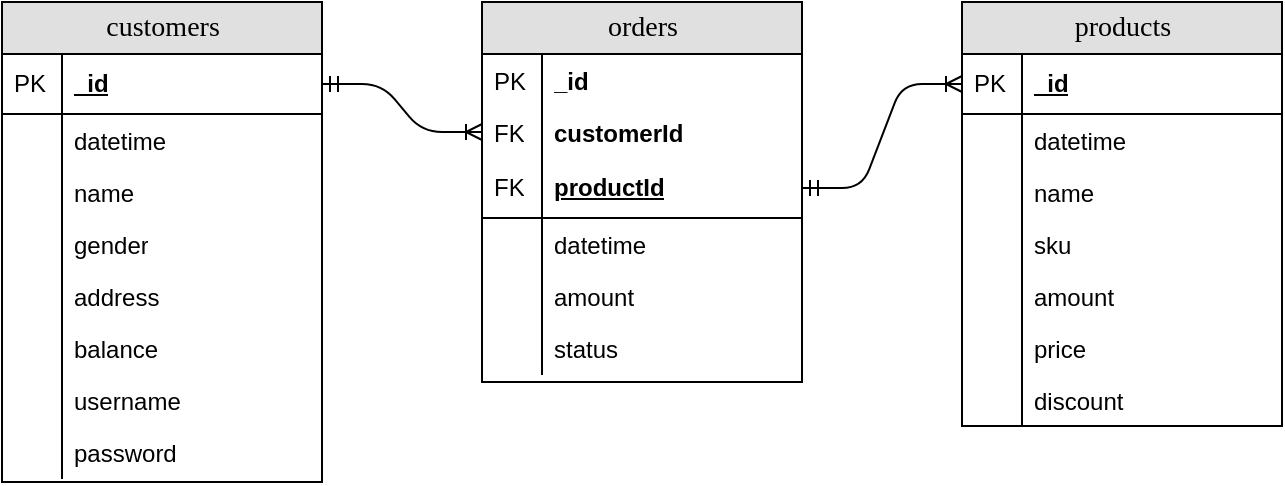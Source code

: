 <mxfile version="13.5.1" type="device"><diagram name="Page-1" id="e56a1550-8fbb-45ad-956c-1786394a9013"><mxGraphModel dx="1278" dy="1349" grid="1" gridSize="10" guides="1" tooltips="1" connect="1" arrows="1" fold="1" page="1" pageScale="1" pageWidth="1100" pageHeight="850" background="#ffffff" math="0" shadow="0"><root><mxCell id="0"/><mxCell id="1" parent="0"/><mxCell id="zlkAvjvAbaSsv1I22lZ6-80" value="" style="group" parent="1" vertex="1" connectable="0"><mxGeometry x="40" y="-800" width="640" height="240" as="geometry"/></mxCell><mxCell id="zlkAvjvAbaSsv1I22lZ6-20" value="" style="group" parent="zlkAvjvAbaSsv1I22lZ6-80" vertex="1" connectable="0"><mxGeometry width="160" height="240" as="geometry"/></mxCell><mxCell id="zlkAvjvAbaSsv1I22lZ6-1" value="customers" style="swimlane;html=1;fontStyle=0;childLayout=stackLayout;horizontal=1;startSize=26;fillColor=#e0e0e0;horizontalStack=0;resizeParent=1;resizeLast=0;collapsible=1;marginBottom=0;swimlaneFillColor=#ffffff;align=center;rounded=0;shadow=0;comic=0;labelBackgroundColor=none;strokeWidth=1;fontFamily=Verdana;fontSize=14" parent="zlkAvjvAbaSsv1I22lZ6-20" vertex="1"><mxGeometry width="160" height="240" as="geometry"/></mxCell><mxCell id="2e49270ec7c68f3f-9" value="_id" style="shape=partialRectangle;top=0;left=0;right=0;bottom=1;html=1;align=left;verticalAlign=middle;fillColor=none;spacingLeft=34;spacingRight=4;whiteSpace=wrap;overflow=hidden;rotatable=0;points=[[0,0.5],[1,0.5]];portConstraint=eastwest;dropTarget=0;fontStyle=5;" parent="zlkAvjvAbaSsv1I22lZ6-1" vertex="1"><mxGeometry y="26" width="160" height="30" as="geometry"/></mxCell><mxCell id="2e49270ec7c68f3f-10" value="PK" style="shape=partialRectangle;top=0;left=0;bottom=0;html=1;fillColor=none;align=left;verticalAlign=middle;spacingLeft=4;spacingRight=4;whiteSpace=wrap;overflow=hidden;rotatable=0;points=[];portConstraint=eastwest;part=1;" parent="2e49270ec7c68f3f-9" vertex="1" connectable="0"><mxGeometry width="30" height="30" as="geometry"/></mxCell><mxCell id="2e49270ec7c68f3f-13" value="datetime" style="shape=partialRectangle;top=0;left=0;right=0;bottom=0;html=1;align=left;verticalAlign=top;fillColor=none;spacingLeft=34;spacingRight=4;whiteSpace=wrap;overflow=hidden;rotatable=0;points=[[0,0.5],[1,0.5]];portConstraint=eastwest;dropTarget=0;" parent="zlkAvjvAbaSsv1I22lZ6-1" vertex="1"><mxGeometry y="56" width="160" height="26" as="geometry"/></mxCell><mxCell id="2e49270ec7c68f3f-14" value="" style="shape=partialRectangle;top=0;left=0;bottom=0;html=1;fillColor=none;align=left;verticalAlign=top;spacingLeft=4;spacingRight=4;whiteSpace=wrap;overflow=hidden;rotatable=0;points=[];portConstraint=eastwest;part=1;" parent="2e49270ec7c68f3f-13" vertex="1" connectable="0"><mxGeometry width="30" height="26" as="geometry"/></mxCell><mxCell id="zlkAvjvAbaSsv1I22lZ6-8" value="name" style="shape=partialRectangle;top=0;left=0;right=0;bottom=0;html=1;align=left;verticalAlign=top;fillColor=none;spacingLeft=34;spacingRight=4;whiteSpace=wrap;overflow=hidden;rotatable=0;points=[[0,0.5],[1,0.5]];portConstraint=eastwest;dropTarget=0;" parent="zlkAvjvAbaSsv1I22lZ6-1" vertex="1"><mxGeometry y="82" width="160" height="26" as="geometry"/></mxCell><mxCell id="zlkAvjvAbaSsv1I22lZ6-9" value="" style="shape=partialRectangle;top=0;left=0;bottom=0;html=1;fillColor=none;align=left;verticalAlign=top;spacingLeft=4;spacingRight=4;whiteSpace=wrap;overflow=hidden;rotatable=0;points=[];portConstraint=eastwest;part=1;" parent="zlkAvjvAbaSsv1I22lZ6-8" vertex="1" connectable="0"><mxGeometry width="30" height="26" as="geometry"/></mxCell><mxCell id="zlkAvjvAbaSsv1I22lZ6-10" value="gender" style="shape=partialRectangle;top=0;left=0;right=0;bottom=0;html=1;align=left;verticalAlign=top;fillColor=none;spacingLeft=34;spacingRight=4;whiteSpace=wrap;overflow=hidden;rotatable=0;points=[[0,0.5],[1,0.5]];portConstraint=eastwest;dropTarget=0;" parent="zlkAvjvAbaSsv1I22lZ6-1" vertex="1"><mxGeometry y="108" width="160" height="26" as="geometry"/></mxCell><mxCell id="zlkAvjvAbaSsv1I22lZ6-11" value="" style="shape=partialRectangle;top=0;left=0;bottom=0;html=1;fillColor=none;align=left;verticalAlign=top;spacingLeft=4;spacingRight=4;whiteSpace=wrap;overflow=hidden;rotatable=0;points=[];portConstraint=eastwest;part=1;" parent="zlkAvjvAbaSsv1I22lZ6-10" vertex="1" connectable="0"><mxGeometry width="30" height="26" as="geometry"/></mxCell><mxCell id="zlkAvjvAbaSsv1I22lZ6-12" value="address&lt;span style=&quot;color: rgba(0 , 0 , 0 , 0) ; font-family: monospace ; font-size: 0px ; white-space: nowrap&quot;&gt;%3CmxGraphModel%3E%3Croot%3E%3CmxCell%20id%3D%220%22%2F%3E%3CmxCell%20id%3D%221%22%20parent%3D%220%22%2F%3E%3CmxCell%20id%3D%222%22%20value%3D%22name%22%20style%3D%22shape%3DpartialRectangle%3Btop%3D0%3Bleft%3D0%3Bright%3D0%3Bbottom%3D0%3Bhtml%3D1%3Balign%3Dleft%3BverticalAlign%3Dtop%3BfillColor%3Dnone%3BspacingLeft%3D34%3BspacingRight%3D4%3BwhiteSpace%3Dwrap%3Boverflow%3Dhidden%3Brotatable%3D0%3Bpoints%3D%5B%5B0%2C0.5%5D%2C%5B1%2C0.5%5D%5D%3BportConstraint%3Deastwest%3BdropTarget%3D0%3B%22%20vertex%3D%221%22%20parent%3D%221%22%3E%3CmxGeometry%20x%3D%2230%22%20y%3D%2262%22%20width%3D%22160%22%20height%3D%2226%22%20as%3D%22geometry%22%2F%3E%3C%2FmxCell%3E%3CmxCell%20id%3D%223%22%20value%3D%22%22%20style%3D%22shape%3DpartialRectangle%3Btop%3D0%3Bleft%3D0%3Bbottom%3D0%3Bhtml%3D1%3BfillColor%3Dnone%3Balign%3Dleft%3BverticalAlign%3Dtop%3BspacingLeft%3D4%3BspacingRight%3D4%3BwhiteSpace%3Dwrap%3Boverflow%3Dhidden%3Brotatable%3D0%3Bpoints%3D%5B%5D%3BportConstraint%3Deastwest%3Bpart%3D1%3B%22%20vertex%3D%221%22%20connectable%3D%220%22%20parent%3D%222%22%3E%3CmxGeometry%20width%3D%2230%22%20height%3D%2226%22%20as%3D%22geometry%22%2F%3E%3C%2FmxCell%3E%3C%2Froot%3E%3C%2FmxGraphModel%3E&lt;/span&gt;" style="shape=partialRectangle;top=0;left=0;right=0;bottom=0;html=1;align=left;verticalAlign=top;fillColor=none;spacingLeft=34;spacingRight=4;whiteSpace=wrap;overflow=hidden;rotatable=0;points=[[0,0.5],[1,0.5]];portConstraint=eastwest;dropTarget=0;" parent="zlkAvjvAbaSsv1I22lZ6-1" vertex="1"><mxGeometry y="134" width="160" height="26" as="geometry"/></mxCell><mxCell id="zlkAvjvAbaSsv1I22lZ6-13" value="" style="shape=partialRectangle;top=0;left=0;bottom=0;html=1;fillColor=none;align=left;verticalAlign=top;spacingLeft=4;spacingRight=4;whiteSpace=wrap;overflow=hidden;rotatable=0;points=[];portConstraint=eastwest;part=1;" parent="zlkAvjvAbaSsv1I22lZ6-12" vertex="1" connectable="0"><mxGeometry width="30" height="26" as="geometry"/></mxCell><mxCell id="zlkAvjvAbaSsv1I22lZ6-14" value="balance" style="shape=partialRectangle;top=0;left=0;right=0;bottom=0;html=1;align=left;verticalAlign=top;fillColor=none;spacingLeft=34;spacingRight=4;whiteSpace=wrap;overflow=hidden;rotatable=0;points=[[0,0.5],[1,0.5]];portConstraint=eastwest;dropTarget=0;" parent="zlkAvjvAbaSsv1I22lZ6-1" vertex="1"><mxGeometry y="160" width="160" height="26" as="geometry"/></mxCell><mxCell id="zlkAvjvAbaSsv1I22lZ6-15" value="" style="shape=partialRectangle;top=0;left=0;bottom=0;html=1;fillColor=none;align=left;verticalAlign=top;spacingLeft=4;spacingRight=4;whiteSpace=wrap;overflow=hidden;rotatable=0;points=[];portConstraint=eastwest;part=1;" parent="zlkAvjvAbaSsv1I22lZ6-14" vertex="1" connectable="0"><mxGeometry width="30" height="26" as="geometry"/></mxCell><mxCell id="zlkAvjvAbaSsv1I22lZ6-16" value="username" style="shape=partialRectangle;top=0;left=0;right=0;bottom=0;html=1;align=left;verticalAlign=top;fillColor=none;spacingLeft=34;spacingRight=4;whiteSpace=wrap;overflow=hidden;rotatable=0;points=[[0,0.5],[1,0.5]];portConstraint=eastwest;dropTarget=0;" parent="zlkAvjvAbaSsv1I22lZ6-1" vertex="1"><mxGeometry y="186" width="160" height="26" as="geometry"/></mxCell><mxCell id="zlkAvjvAbaSsv1I22lZ6-17" value="" style="shape=partialRectangle;top=0;left=0;bottom=0;html=1;fillColor=none;align=left;verticalAlign=top;spacingLeft=4;spacingRight=4;whiteSpace=wrap;overflow=hidden;rotatable=0;points=[];portConstraint=eastwest;part=1;" parent="zlkAvjvAbaSsv1I22lZ6-16" vertex="1" connectable="0"><mxGeometry width="30" height="26" as="geometry"/></mxCell><mxCell id="zlkAvjvAbaSsv1I22lZ6-18" value="password" style="shape=partialRectangle;top=0;left=0;right=0;bottom=0;html=1;align=left;verticalAlign=top;fillColor=none;spacingLeft=34;spacingRight=4;whiteSpace=wrap;overflow=hidden;rotatable=0;points=[[0,0.5],[1,0.5]];portConstraint=eastwest;dropTarget=0;" parent="zlkAvjvAbaSsv1I22lZ6-1" vertex="1"><mxGeometry y="212" width="160" height="26" as="geometry"/></mxCell><mxCell id="zlkAvjvAbaSsv1I22lZ6-19" value="" style="shape=partialRectangle;top=0;left=0;bottom=0;html=1;fillColor=none;align=left;verticalAlign=top;spacingLeft=4;spacingRight=4;whiteSpace=wrap;overflow=hidden;rotatable=0;points=[];portConstraint=eastwest;part=1;" parent="zlkAvjvAbaSsv1I22lZ6-18" vertex="1" connectable="0"><mxGeometry width="30" height="26" as="geometry"/></mxCell><mxCell id="zlkAvjvAbaSsv1I22lZ6-21" value="" style="group" parent="zlkAvjvAbaSsv1I22lZ6-80" vertex="1" connectable="0"><mxGeometry x="240" width="160" height="240" as="geometry"/></mxCell><mxCell id="zlkAvjvAbaSsv1I22lZ6-22" value="orders" style="swimlane;html=1;fontStyle=0;childLayout=stackLayout;horizontal=1;startSize=26;fillColor=#e0e0e0;horizontalStack=0;resizeParent=1;resizeLast=0;collapsible=1;marginBottom=0;swimlaneFillColor=#ffffff;align=center;rounded=0;shadow=0;comic=0;labelBackgroundColor=none;strokeWidth=1;fontFamily=Verdana;fontSize=14" parent="zlkAvjvAbaSsv1I22lZ6-21" vertex="1"><mxGeometry width="160" height="190" as="geometry"/></mxCell><mxCell id="zlkAvjvAbaSsv1I22lZ6-39" value="&lt;b&gt;_id&lt;/b&gt;" style="shape=partialRectangle;top=0;left=0;right=0;bottom=0;html=1;align=left;verticalAlign=top;fillColor=none;spacingLeft=34;spacingRight=4;whiteSpace=wrap;overflow=hidden;rotatable=0;points=[[0,0.5],[1,0.5]];portConstraint=eastwest;dropTarget=0;" parent="zlkAvjvAbaSsv1I22lZ6-22" vertex="1"><mxGeometry y="26" width="160" height="26" as="geometry"/></mxCell><mxCell id="zlkAvjvAbaSsv1I22lZ6-40" value="PK" style="shape=partialRectangle;top=0;left=0;bottom=0;html=1;fillColor=none;align=left;verticalAlign=top;spacingLeft=4;spacingRight=4;whiteSpace=wrap;overflow=hidden;rotatable=0;points=[];portConstraint=eastwest;part=1;" parent="zlkAvjvAbaSsv1I22lZ6-39" vertex="1" connectable="0"><mxGeometry width="30" height="26" as="geometry"/></mxCell><mxCell id="zlkAvjvAbaSsv1I22lZ6-41" value="&lt;span style=&quot;font-weight: 700&quot;&gt;customerId&lt;/span&gt;" style="shape=partialRectangle;top=0;left=0;right=0;bottom=0;html=1;align=left;verticalAlign=top;fillColor=none;spacingLeft=34;spacingRight=4;whiteSpace=wrap;overflow=hidden;rotatable=0;points=[[0,0.5],[1,0.5]];portConstraint=eastwest;dropTarget=0;" parent="zlkAvjvAbaSsv1I22lZ6-22" vertex="1"><mxGeometry y="52" width="160" height="26" as="geometry"/></mxCell><mxCell id="zlkAvjvAbaSsv1I22lZ6-42" value="FK" style="shape=partialRectangle;top=0;left=0;bottom=0;html=1;fillColor=none;align=left;verticalAlign=top;spacingLeft=4;spacingRight=4;whiteSpace=wrap;overflow=hidden;rotatable=0;points=[];portConstraint=eastwest;part=1;" parent="zlkAvjvAbaSsv1I22lZ6-41" vertex="1" connectable="0"><mxGeometry width="30" height="26" as="geometry"/></mxCell><mxCell id="zlkAvjvAbaSsv1I22lZ6-23" value="productId" style="shape=partialRectangle;top=0;left=0;right=0;bottom=1;html=1;align=left;verticalAlign=middle;fillColor=none;spacingLeft=34;spacingRight=4;whiteSpace=wrap;overflow=hidden;rotatable=0;points=[[0,0.5],[1,0.5]];portConstraint=eastwest;dropTarget=0;fontStyle=5;" parent="zlkAvjvAbaSsv1I22lZ6-22" vertex="1"><mxGeometry y="78" width="160" height="30" as="geometry"/></mxCell><mxCell id="zlkAvjvAbaSsv1I22lZ6-24" value="FK" style="shape=partialRectangle;top=0;left=0;bottom=0;html=1;fillColor=none;align=left;verticalAlign=middle;spacingLeft=4;spacingRight=4;whiteSpace=wrap;overflow=hidden;rotatable=0;points=[];portConstraint=eastwest;part=1;" parent="zlkAvjvAbaSsv1I22lZ6-23" vertex="1" connectable="0"><mxGeometry width="30" height="30" as="geometry"/></mxCell><mxCell id="zlkAvjvAbaSsv1I22lZ6-25" value="datetime" style="shape=partialRectangle;top=0;left=0;right=0;bottom=0;html=1;align=left;verticalAlign=top;fillColor=none;spacingLeft=34;spacingRight=4;whiteSpace=wrap;overflow=hidden;rotatable=0;points=[[0,0.5],[1,0.5]];portConstraint=eastwest;dropTarget=0;" parent="zlkAvjvAbaSsv1I22lZ6-22" vertex="1"><mxGeometry y="108" width="160" height="26" as="geometry"/></mxCell><mxCell id="zlkAvjvAbaSsv1I22lZ6-26" value="" style="shape=partialRectangle;top=0;left=0;bottom=0;html=1;fillColor=none;align=left;verticalAlign=top;spacingLeft=4;spacingRight=4;whiteSpace=wrap;overflow=hidden;rotatable=0;points=[];portConstraint=eastwest;part=1;" parent="zlkAvjvAbaSsv1I22lZ6-25" vertex="1" connectable="0"><mxGeometry width="30" height="26" as="geometry"/></mxCell><mxCell id="zlkAvjvAbaSsv1I22lZ6-27" value="amount" style="shape=partialRectangle;top=0;left=0;right=0;bottom=0;html=1;align=left;verticalAlign=top;fillColor=none;spacingLeft=34;spacingRight=4;whiteSpace=wrap;overflow=hidden;rotatable=0;points=[[0,0.5],[1,0.5]];portConstraint=eastwest;dropTarget=0;" parent="zlkAvjvAbaSsv1I22lZ6-22" vertex="1"><mxGeometry y="134" width="160" height="26" as="geometry"/></mxCell><mxCell id="zlkAvjvAbaSsv1I22lZ6-28" value="" style="shape=partialRectangle;top=0;left=0;bottom=0;html=1;fillColor=none;align=left;verticalAlign=top;spacingLeft=4;spacingRight=4;whiteSpace=wrap;overflow=hidden;rotatable=0;points=[];portConstraint=eastwest;part=1;" parent="zlkAvjvAbaSsv1I22lZ6-27" vertex="1" connectable="0"><mxGeometry width="30" height="26" as="geometry"/></mxCell><mxCell id="zlkAvjvAbaSsv1I22lZ6-29" value="status" style="shape=partialRectangle;top=0;left=0;right=0;bottom=0;html=1;align=left;verticalAlign=top;fillColor=none;spacingLeft=34;spacingRight=4;whiteSpace=wrap;overflow=hidden;rotatable=0;points=[[0,0.5],[1,0.5]];portConstraint=eastwest;dropTarget=0;" parent="zlkAvjvAbaSsv1I22lZ6-22" vertex="1"><mxGeometry y="160" width="160" height="26" as="geometry"/></mxCell><mxCell id="zlkAvjvAbaSsv1I22lZ6-30" value="" style="shape=partialRectangle;top=0;left=0;bottom=0;html=1;fillColor=none;align=left;verticalAlign=top;spacingLeft=4;spacingRight=4;whiteSpace=wrap;overflow=hidden;rotatable=0;points=[];portConstraint=eastwest;part=1;" parent="zlkAvjvAbaSsv1I22lZ6-29" vertex="1" connectable="0"><mxGeometry width="30" height="26" as="geometry"/></mxCell><mxCell id="zlkAvjvAbaSsv1I22lZ6-78" value="" style="edgeStyle=entityRelationEdgeStyle;fontSize=12;html=1;endArrow=ERoneToMany;startArrow=ERmandOne;exitX=1;exitY=0.5;exitDx=0;exitDy=0;entryX=0;entryY=0.5;entryDx=0;entryDy=0;" parent="zlkAvjvAbaSsv1I22lZ6-80" source="2e49270ec7c68f3f-9" target="zlkAvjvAbaSsv1I22lZ6-41" edge="1"><mxGeometry width="100" height="100" relative="1" as="geometry"><mxPoint x="360" y="540" as="sourcePoint"/><mxPoint x="460" y="440" as="targetPoint"/></mxGeometry></mxCell><mxCell id="zlkAvjvAbaSsv1I22lZ6-79" value="" style="edgeStyle=entityRelationEdgeStyle;fontSize=12;html=1;endArrow=ERoneToMany;startArrow=ERmandOne;entryX=0;entryY=0.5;entryDx=0;entryDy=0;" parent="zlkAvjvAbaSsv1I22lZ6-80" source="zlkAvjvAbaSsv1I22lZ6-23" target="zlkAvjvAbaSsv1I22lZ6-59" edge="1"><mxGeometry width="100" height="100" relative="1" as="geometry"><mxPoint x="120" y="431" as="sourcePoint"/><mxPoint x="190" y="395" as="targetPoint"/></mxGeometry></mxCell><mxCell id="zlkAvjvAbaSsv1I22lZ6-58" value="products" style="swimlane;html=1;fontStyle=0;childLayout=stackLayout;horizontal=1;startSize=26;fillColor=#e0e0e0;horizontalStack=0;resizeParent=1;resizeLast=0;collapsible=1;marginBottom=0;swimlaneFillColor=#ffffff;align=center;rounded=0;shadow=0;comic=0;labelBackgroundColor=none;strokeWidth=1;fontFamily=Verdana;fontSize=14" parent="zlkAvjvAbaSsv1I22lZ6-80" vertex="1"><mxGeometry x="480" width="160" height="212" as="geometry"/></mxCell><mxCell id="zlkAvjvAbaSsv1I22lZ6-59" value="_id" style="shape=partialRectangle;top=0;left=0;right=0;bottom=1;html=1;align=left;verticalAlign=middle;fillColor=none;spacingLeft=34;spacingRight=4;whiteSpace=wrap;overflow=hidden;rotatable=0;points=[[0,0.5],[1,0.5]];portConstraint=eastwest;dropTarget=0;fontStyle=5;" parent="zlkAvjvAbaSsv1I22lZ6-58" vertex="1"><mxGeometry y="26" width="160" height="30" as="geometry"/></mxCell><mxCell id="zlkAvjvAbaSsv1I22lZ6-60" value="PK" style="shape=partialRectangle;top=0;left=0;bottom=0;html=1;fillColor=none;align=left;verticalAlign=middle;spacingLeft=4;spacingRight=4;whiteSpace=wrap;overflow=hidden;rotatable=0;points=[];portConstraint=eastwest;part=1;" parent="zlkAvjvAbaSsv1I22lZ6-59" vertex="1" connectable="0"><mxGeometry width="30" height="30" as="geometry"/></mxCell><mxCell id="zlkAvjvAbaSsv1I22lZ6-61" value="datetime" style="shape=partialRectangle;top=0;left=0;right=0;bottom=0;html=1;align=left;verticalAlign=top;fillColor=none;spacingLeft=34;spacingRight=4;whiteSpace=wrap;overflow=hidden;rotatable=0;points=[[0,0.5],[1,0.5]];portConstraint=eastwest;dropTarget=0;" parent="zlkAvjvAbaSsv1I22lZ6-58" vertex="1"><mxGeometry y="56" width="160" height="26" as="geometry"/></mxCell><mxCell id="zlkAvjvAbaSsv1I22lZ6-62" value="" style="shape=partialRectangle;top=0;left=0;bottom=0;html=1;fillColor=none;align=left;verticalAlign=top;spacingLeft=4;spacingRight=4;whiteSpace=wrap;overflow=hidden;rotatable=0;points=[];portConstraint=eastwest;part=1;" parent="zlkAvjvAbaSsv1I22lZ6-61" vertex="1" connectable="0"><mxGeometry width="30" height="26" as="geometry"/></mxCell><mxCell id="zlkAvjvAbaSsv1I22lZ6-63" value="name" style="shape=partialRectangle;top=0;left=0;right=0;bottom=0;html=1;align=left;verticalAlign=top;fillColor=none;spacingLeft=34;spacingRight=4;whiteSpace=wrap;overflow=hidden;rotatable=0;points=[[0,0.5],[1,0.5]];portConstraint=eastwest;dropTarget=0;" parent="zlkAvjvAbaSsv1I22lZ6-58" vertex="1"><mxGeometry y="82" width="160" height="26" as="geometry"/></mxCell><mxCell id="zlkAvjvAbaSsv1I22lZ6-64" value="" style="shape=partialRectangle;top=0;left=0;bottom=0;html=1;fillColor=none;align=left;verticalAlign=top;spacingLeft=4;spacingRight=4;whiteSpace=wrap;overflow=hidden;rotatable=0;points=[];portConstraint=eastwest;part=1;" parent="zlkAvjvAbaSsv1I22lZ6-63" vertex="1" connectable="0"><mxGeometry width="30" height="26" as="geometry"/></mxCell><mxCell id="zlkAvjvAbaSsv1I22lZ6-65" value="sku" style="shape=partialRectangle;top=0;left=0;right=0;bottom=0;html=1;align=left;verticalAlign=top;fillColor=none;spacingLeft=34;spacingRight=4;whiteSpace=wrap;overflow=hidden;rotatable=0;points=[[0,0.5],[1,0.5]];portConstraint=eastwest;dropTarget=0;" parent="zlkAvjvAbaSsv1I22lZ6-58" vertex="1"><mxGeometry y="108" width="160" height="26" as="geometry"/></mxCell><mxCell id="zlkAvjvAbaSsv1I22lZ6-66" value="" style="shape=partialRectangle;top=0;left=0;bottom=0;html=1;fillColor=none;align=left;verticalAlign=top;spacingLeft=4;spacingRight=4;whiteSpace=wrap;overflow=hidden;rotatable=0;points=[];portConstraint=eastwest;part=1;" parent="zlkAvjvAbaSsv1I22lZ6-65" vertex="1" connectable="0"><mxGeometry width="30" height="26" as="geometry"/></mxCell><mxCell id="zlkAvjvAbaSsv1I22lZ6-67" value="amount" style="shape=partialRectangle;top=0;left=0;right=0;bottom=0;html=1;align=left;verticalAlign=top;fillColor=none;spacingLeft=34;spacingRight=4;whiteSpace=wrap;overflow=hidden;rotatable=0;points=[[0,0.5],[1,0.5]];portConstraint=eastwest;dropTarget=0;" parent="zlkAvjvAbaSsv1I22lZ6-58" vertex="1"><mxGeometry y="134" width="160" height="26" as="geometry"/></mxCell><mxCell id="zlkAvjvAbaSsv1I22lZ6-68" value="" style="shape=partialRectangle;top=0;left=0;bottom=0;html=1;fillColor=none;align=left;verticalAlign=top;spacingLeft=4;spacingRight=4;whiteSpace=wrap;overflow=hidden;rotatable=0;points=[];portConstraint=eastwest;part=1;" parent="zlkAvjvAbaSsv1I22lZ6-67" vertex="1" connectable="0"><mxGeometry width="30" height="26" as="geometry"/></mxCell><mxCell id="zlkAvjvAbaSsv1I22lZ6-69" value="price" style="shape=partialRectangle;top=0;left=0;right=0;bottom=0;html=1;align=left;verticalAlign=top;fillColor=none;spacingLeft=34;spacingRight=4;whiteSpace=wrap;overflow=hidden;rotatable=0;points=[[0,0.5],[1,0.5]];portConstraint=eastwest;dropTarget=0;" parent="zlkAvjvAbaSsv1I22lZ6-58" vertex="1"><mxGeometry y="160" width="160" height="26" as="geometry"/></mxCell><mxCell id="zlkAvjvAbaSsv1I22lZ6-70" value="" style="shape=partialRectangle;top=0;left=0;bottom=0;html=1;fillColor=none;align=left;verticalAlign=top;spacingLeft=4;spacingRight=4;whiteSpace=wrap;overflow=hidden;rotatable=0;points=[];portConstraint=eastwest;part=1;" parent="zlkAvjvAbaSsv1I22lZ6-69" vertex="1" connectable="0"><mxGeometry width="30" height="26" as="geometry"/></mxCell><mxCell id="zlkAvjvAbaSsv1I22lZ6-71" value="discount" style="shape=partialRectangle;top=0;left=0;right=0;bottom=0;html=1;align=left;verticalAlign=top;fillColor=none;spacingLeft=34;spacingRight=4;whiteSpace=wrap;overflow=hidden;rotatable=0;points=[[0,0.5],[1,0.5]];portConstraint=eastwest;dropTarget=0;" parent="zlkAvjvAbaSsv1I22lZ6-58" vertex="1"><mxGeometry y="186" width="160" height="26" as="geometry"/></mxCell><mxCell id="zlkAvjvAbaSsv1I22lZ6-72" value="" style="shape=partialRectangle;top=0;left=0;bottom=0;html=1;fillColor=none;align=left;verticalAlign=top;spacingLeft=4;spacingRight=4;whiteSpace=wrap;overflow=hidden;rotatable=0;points=[];portConstraint=eastwest;part=1;" parent="zlkAvjvAbaSsv1I22lZ6-71" vertex="1" connectable="0"><mxGeometry width="30" height="26" as="geometry"/></mxCell></root></mxGraphModel></diagram></mxfile>